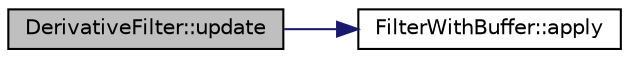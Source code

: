 digraph "DerivativeFilter::update"
{
 // INTERACTIVE_SVG=YES
  edge [fontname="Helvetica",fontsize="10",labelfontname="Helvetica",labelfontsize="10"];
  node [fontname="Helvetica",fontsize="10",shape=record];
  rankdir="LR";
  Node1 [label="DerivativeFilter::update",height=0.2,width=0.4,color="black", fillcolor="grey75", style="filled" fontcolor="black"];
  Node1 -> Node2 [color="midnightblue",fontsize="10",style="solid",fontname="Helvetica"];
  Node2 [label="FilterWithBuffer::apply",height=0.2,width=0.4,color="black", fillcolor="white", style="filled",URL="$classFilterWithBuffer.html#aae753aef534f178a80c4833e6b3f7639"];
}
